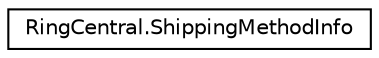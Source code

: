 digraph "Graphical Class Hierarchy"
{
 // LATEX_PDF_SIZE
  edge [fontname="Helvetica",fontsize="10",labelfontname="Helvetica",labelfontsize="10"];
  node [fontname="Helvetica",fontsize="10",shape=record];
  rankdir="LR";
  Node0 [label="RingCentral.ShippingMethodInfo",height=0.2,width=0.4,color="black", fillcolor="white", style="filled",URL="$classRingCentral_1_1ShippingMethodInfo.html",tooltip="Devices shipping method. It is required if devices are ordered. Availability of different shipping me..."];
}

